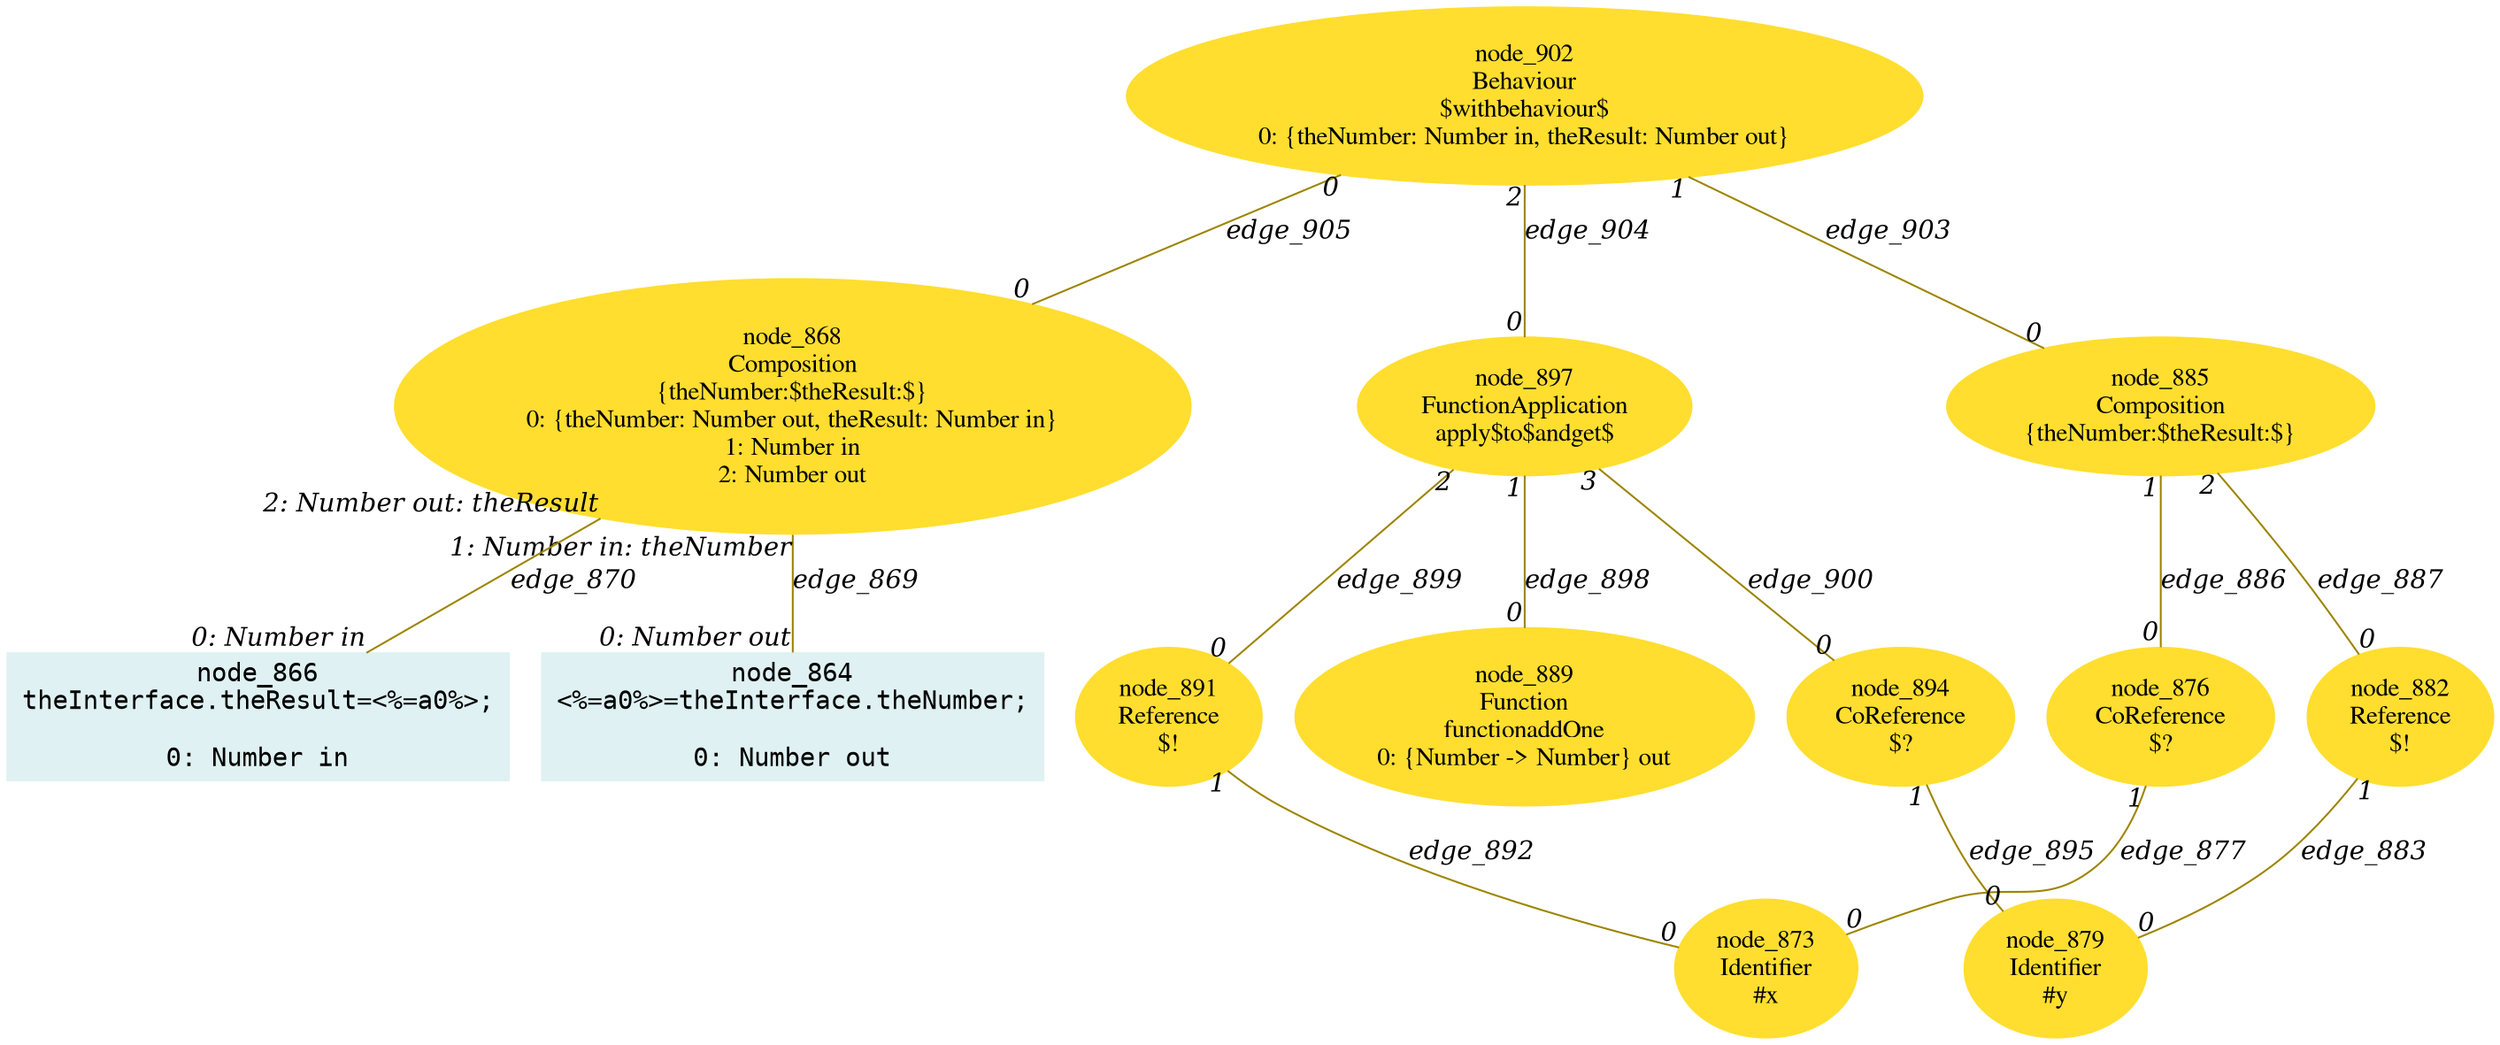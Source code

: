 digraph g{node_864 [shape="box", style="filled", color="#dff1f2", fontname="Courier", label="node_864
<%=a0%>=theInterface.theNumber;

0: Number out" ]
node_866 [shape="box", style="filled", color="#dff1f2", fontname="Courier", label="node_866
theInterface.theResult=<%=a0%>;

0: Number in" ]
node_868 [shape="ellipse", style="filled", color="#ffde2f", fontname="Times", label="node_868
Composition
{theNumber:$theResult:$}
0: {theNumber: Number out, theResult: Number in}
1: Number in
2: Number out" ]
node_873 [shape="ellipse", style="filled", color="#ffde2f", fontname="Times", label="node_873
Identifier
#x
" ]
node_876 [shape="ellipse", style="filled", color="#ffde2f", fontname="Times", label="node_876
CoReference
$?
" ]
node_879 [shape="ellipse", style="filled", color="#ffde2f", fontname="Times", label="node_879
Identifier
#y
" ]
node_882 [shape="ellipse", style="filled", color="#ffde2f", fontname="Times", label="node_882
Reference
$!
" ]
node_885 [shape="ellipse", style="filled", color="#ffde2f", fontname="Times", label="node_885
Composition
{theNumber:$theResult:$}
" ]
node_889 [shape="ellipse", style="filled", color="#ffde2f", fontname="Times", label="node_889
Function
functionaddOne
0: {Number -> Number} out" ]
node_891 [shape="ellipse", style="filled", color="#ffde2f", fontname="Times", label="node_891
Reference
$!
" ]
node_894 [shape="ellipse", style="filled", color="#ffde2f", fontname="Times", label="node_894
CoReference
$?
" ]
node_897 [shape="ellipse", style="filled", color="#ffde2f", fontname="Times", label="node_897
FunctionApplication
apply$to$andget$
" ]
node_902 [shape="ellipse", style="filled", color="#ffde2f", fontname="Times", label="node_902
Behaviour
$withbehaviour$
0: {theNumber: Number in, theResult: Number out}" ]
node_868 -> node_864 [dir=none, arrowHead=none, fontname="Times-Italic", arrowsize=1, color="#9d8400", label="edge_869",  headlabel="0: Number out", taillabel="1: Number in: theNumber" ]
node_868 -> node_866 [dir=none, arrowHead=none, fontname="Times-Italic", arrowsize=1, color="#9d8400", label="edge_870",  headlabel="0: Number in", taillabel="2: Number out: theResult" ]
node_876 -> node_873 [dir=none, arrowHead=none, fontname="Times-Italic", arrowsize=1, color="#9d8400", label="edge_877",  headlabel="0", taillabel="1" ]
node_882 -> node_879 [dir=none, arrowHead=none, fontname="Times-Italic", arrowsize=1, color="#9d8400", label="edge_883",  headlabel="0", taillabel="1" ]
node_885 -> node_876 [dir=none, arrowHead=none, fontname="Times-Italic", arrowsize=1, color="#9d8400", label="edge_886",  headlabel="0", taillabel="1" ]
node_885 -> node_882 [dir=none, arrowHead=none, fontname="Times-Italic", arrowsize=1, color="#9d8400", label="edge_887",  headlabel="0", taillabel="2" ]
node_891 -> node_873 [dir=none, arrowHead=none, fontname="Times-Italic", arrowsize=1, color="#9d8400", label="edge_892",  headlabel="0", taillabel="1" ]
node_894 -> node_879 [dir=none, arrowHead=none, fontname="Times-Italic", arrowsize=1, color="#9d8400", label="edge_895",  headlabel="0", taillabel="1" ]
node_897 -> node_889 [dir=none, arrowHead=none, fontname="Times-Italic", arrowsize=1, color="#9d8400", label="edge_898",  headlabel="0", taillabel="1" ]
node_897 -> node_891 [dir=none, arrowHead=none, fontname="Times-Italic", arrowsize=1, color="#9d8400", label="edge_899",  headlabel="0", taillabel="2" ]
node_897 -> node_894 [dir=none, arrowHead=none, fontname="Times-Italic", arrowsize=1, color="#9d8400", label="edge_900",  headlabel="0", taillabel="3" ]
node_902 -> node_885 [dir=none, arrowHead=none, fontname="Times-Italic", arrowsize=1, color="#9d8400", label="edge_903",  headlabel="0", taillabel="1" ]
node_902 -> node_897 [dir=none, arrowHead=none, fontname="Times-Italic", arrowsize=1, color="#9d8400", label="edge_904",  headlabel="0", taillabel="2" ]
node_902 -> node_868 [dir=none, arrowHead=none, fontname="Times-Italic", arrowsize=1, color="#9d8400", label="edge_905",  headlabel="0", taillabel="0" ]
}